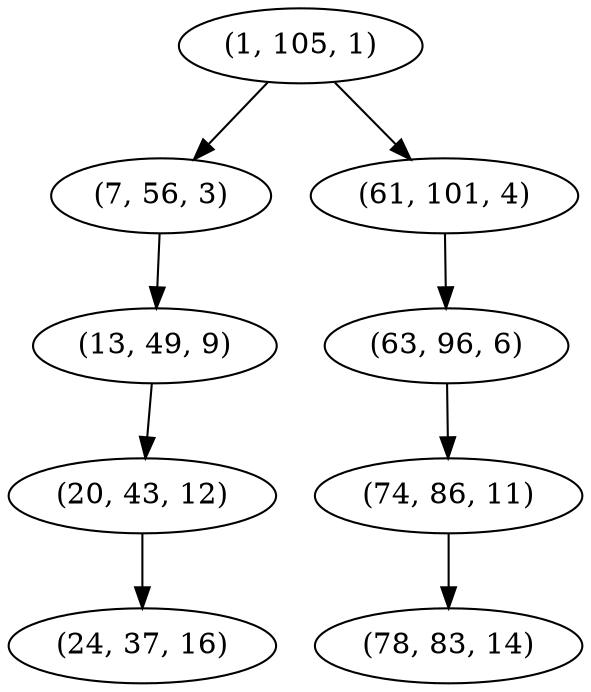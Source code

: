 digraph tree {
    "(1, 105, 1)";
    "(7, 56, 3)";
    "(13, 49, 9)";
    "(20, 43, 12)";
    "(24, 37, 16)";
    "(61, 101, 4)";
    "(63, 96, 6)";
    "(74, 86, 11)";
    "(78, 83, 14)";
    "(1, 105, 1)" -> "(7, 56, 3)";
    "(1, 105, 1)" -> "(61, 101, 4)";
    "(7, 56, 3)" -> "(13, 49, 9)";
    "(13, 49, 9)" -> "(20, 43, 12)";
    "(20, 43, 12)" -> "(24, 37, 16)";
    "(61, 101, 4)" -> "(63, 96, 6)";
    "(63, 96, 6)" -> "(74, 86, 11)";
    "(74, 86, 11)" -> "(78, 83, 14)";
}
